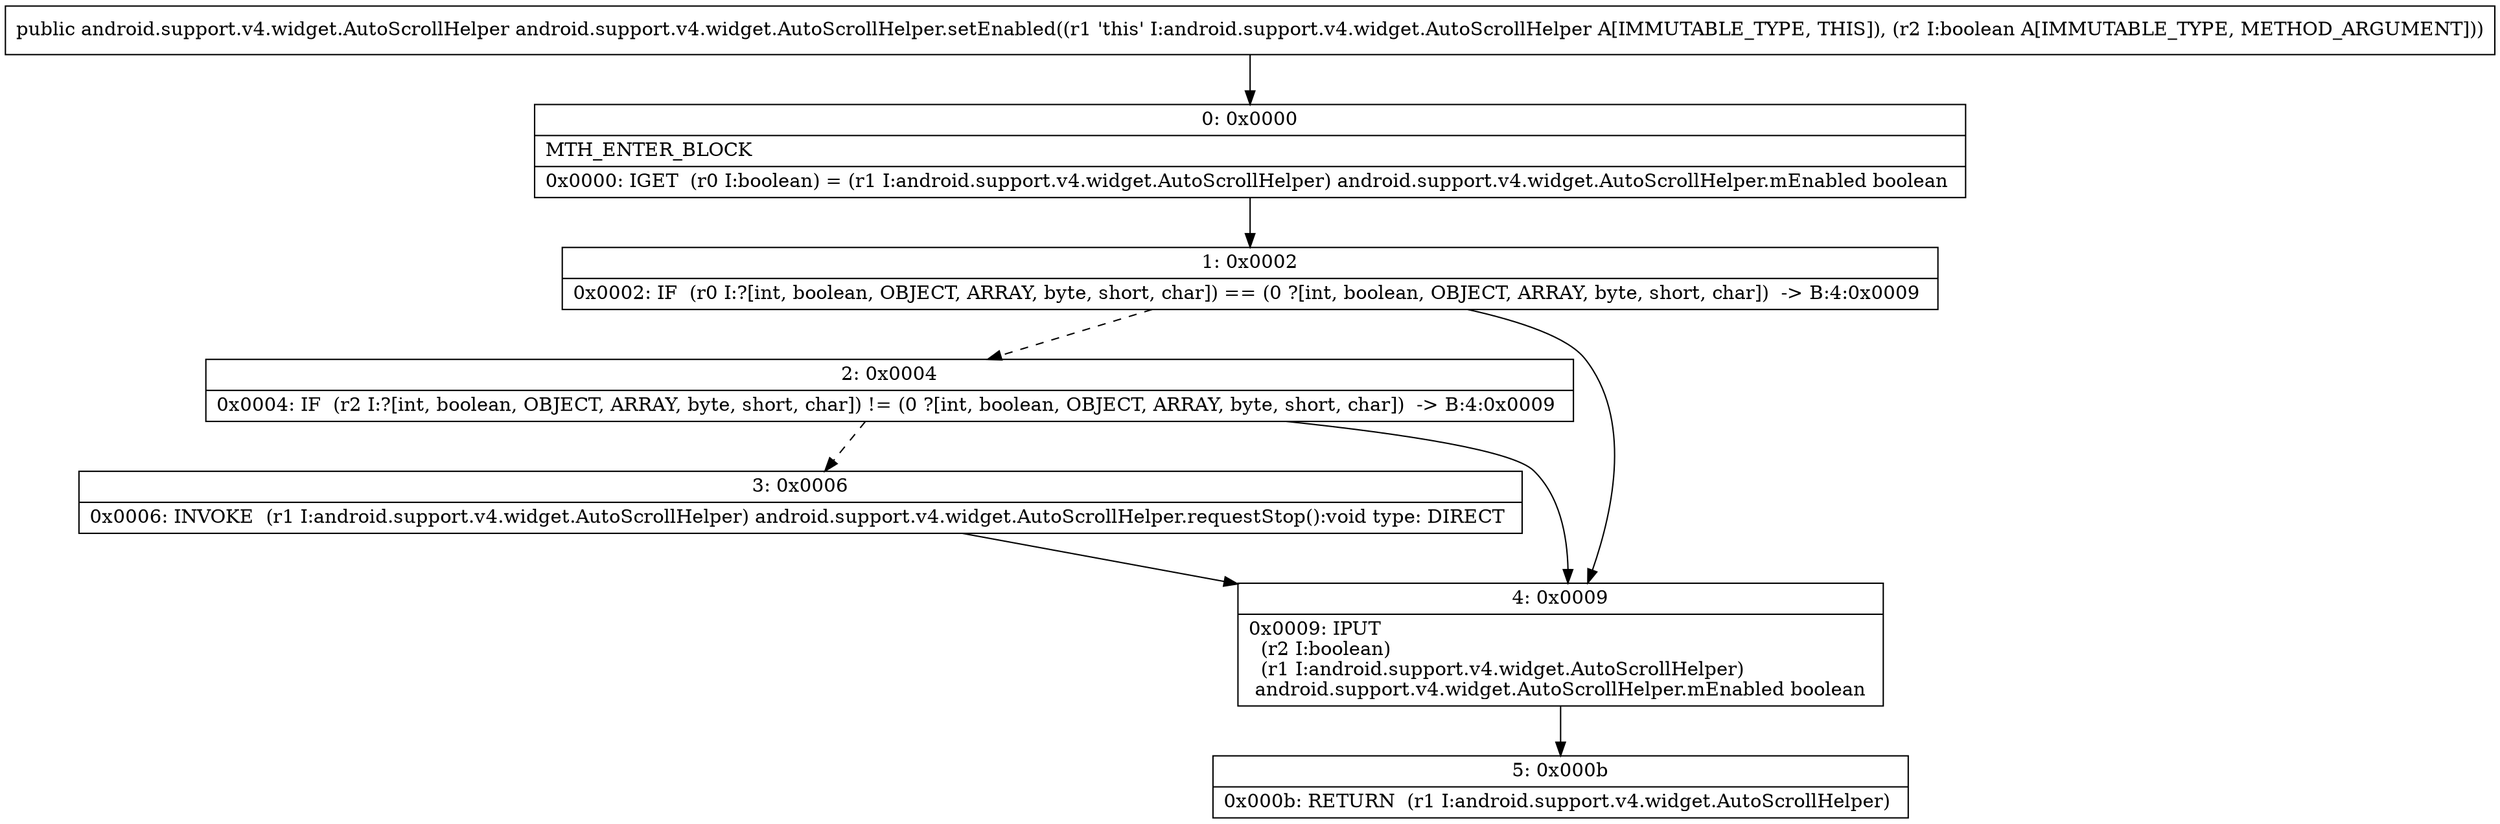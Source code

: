 digraph "CFG forandroid.support.v4.widget.AutoScrollHelper.setEnabled(Z)Landroid\/support\/v4\/widget\/AutoScrollHelper;" {
Node_0 [shape=record,label="{0\:\ 0x0000|MTH_ENTER_BLOCK\l|0x0000: IGET  (r0 I:boolean) = (r1 I:android.support.v4.widget.AutoScrollHelper) android.support.v4.widget.AutoScrollHelper.mEnabled boolean \l}"];
Node_1 [shape=record,label="{1\:\ 0x0002|0x0002: IF  (r0 I:?[int, boolean, OBJECT, ARRAY, byte, short, char]) == (0 ?[int, boolean, OBJECT, ARRAY, byte, short, char])  \-\> B:4:0x0009 \l}"];
Node_2 [shape=record,label="{2\:\ 0x0004|0x0004: IF  (r2 I:?[int, boolean, OBJECT, ARRAY, byte, short, char]) != (0 ?[int, boolean, OBJECT, ARRAY, byte, short, char])  \-\> B:4:0x0009 \l}"];
Node_3 [shape=record,label="{3\:\ 0x0006|0x0006: INVOKE  (r1 I:android.support.v4.widget.AutoScrollHelper) android.support.v4.widget.AutoScrollHelper.requestStop():void type: DIRECT \l}"];
Node_4 [shape=record,label="{4\:\ 0x0009|0x0009: IPUT  \l  (r2 I:boolean)\l  (r1 I:android.support.v4.widget.AutoScrollHelper)\l android.support.v4.widget.AutoScrollHelper.mEnabled boolean \l}"];
Node_5 [shape=record,label="{5\:\ 0x000b|0x000b: RETURN  (r1 I:android.support.v4.widget.AutoScrollHelper) \l}"];
MethodNode[shape=record,label="{public android.support.v4.widget.AutoScrollHelper android.support.v4.widget.AutoScrollHelper.setEnabled((r1 'this' I:android.support.v4.widget.AutoScrollHelper A[IMMUTABLE_TYPE, THIS]), (r2 I:boolean A[IMMUTABLE_TYPE, METHOD_ARGUMENT])) }"];
MethodNode -> Node_0;
Node_0 -> Node_1;
Node_1 -> Node_2[style=dashed];
Node_1 -> Node_4;
Node_2 -> Node_3[style=dashed];
Node_2 -> Node_4;
Node_3 -> Node_4;
Node_4 -> Node_5;
}

